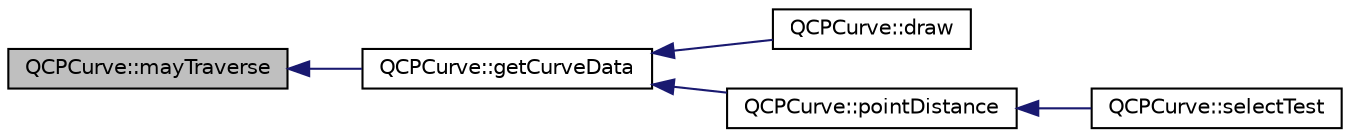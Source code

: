 digraph "QCPCurve::mayTraverse"
{
  edge [fontname="Helvetica",fontsize="10",labelfontname="Helvetica",labelfontsize="10"];
  node [fontname="Helvetica",fontsize="10",shape=record];
  rankdir="LR";
  Node217 [label="QCPCurve::mayTraverse",height=0.2,width=0.4,color="black", fillcolor="grey75", style="filled", fontcolor="black"];
  Node217 -> Node218 [dir="back",color="midnightblue",fontsize="10",style="solid",fontname="Helvetica"];
  Node218 [label="QCPCurve::getCurveData",height=0.2,width=0.4,color="black", fillcolor="white", style="filled",URL="$class_q_c_p_curve.html#a3ca9d2c315c643f732cc85e20d18b551"];
  Node218 -> Node219 [dir="back",color="midnightblue",fontsize="10",style="solid",fontname="Helvetica"];
  Node219 [label="QCPCurve::draw",height=0.2,width=0.4,color="black", fillcolor="white", style="filled",URL="$class_q_c_p_curve.html#a2361302d2fc6ec669849bd3bca00c4b2"];
  Node218 -> Node220 [dir="back",color="midnightblue",fontsize="10",style="solid",fontname="Helvetica"];
  Node220 [label="QCPCurve::pointDistance",height=0.2,width=0.4,color="black", fillcolor="white", style="filled",URL="$class_q_c_p_curve.html#adc3ab8051946f9097cdf7c0707ef1a25"];
  Node220 -> Node221 [dir="back",color="midnightblue",fontsize="10",style="solid",fontname="Helvetica"];
  Node221 [label="QCPCurve::selectTest",height=0.2,width=0.4,color="black", fillcolor="white", style="filled",URL="$class_q_c_p_curve.html#a87a9fb34a2a48dcae4c1245ada235e7d"];
}
